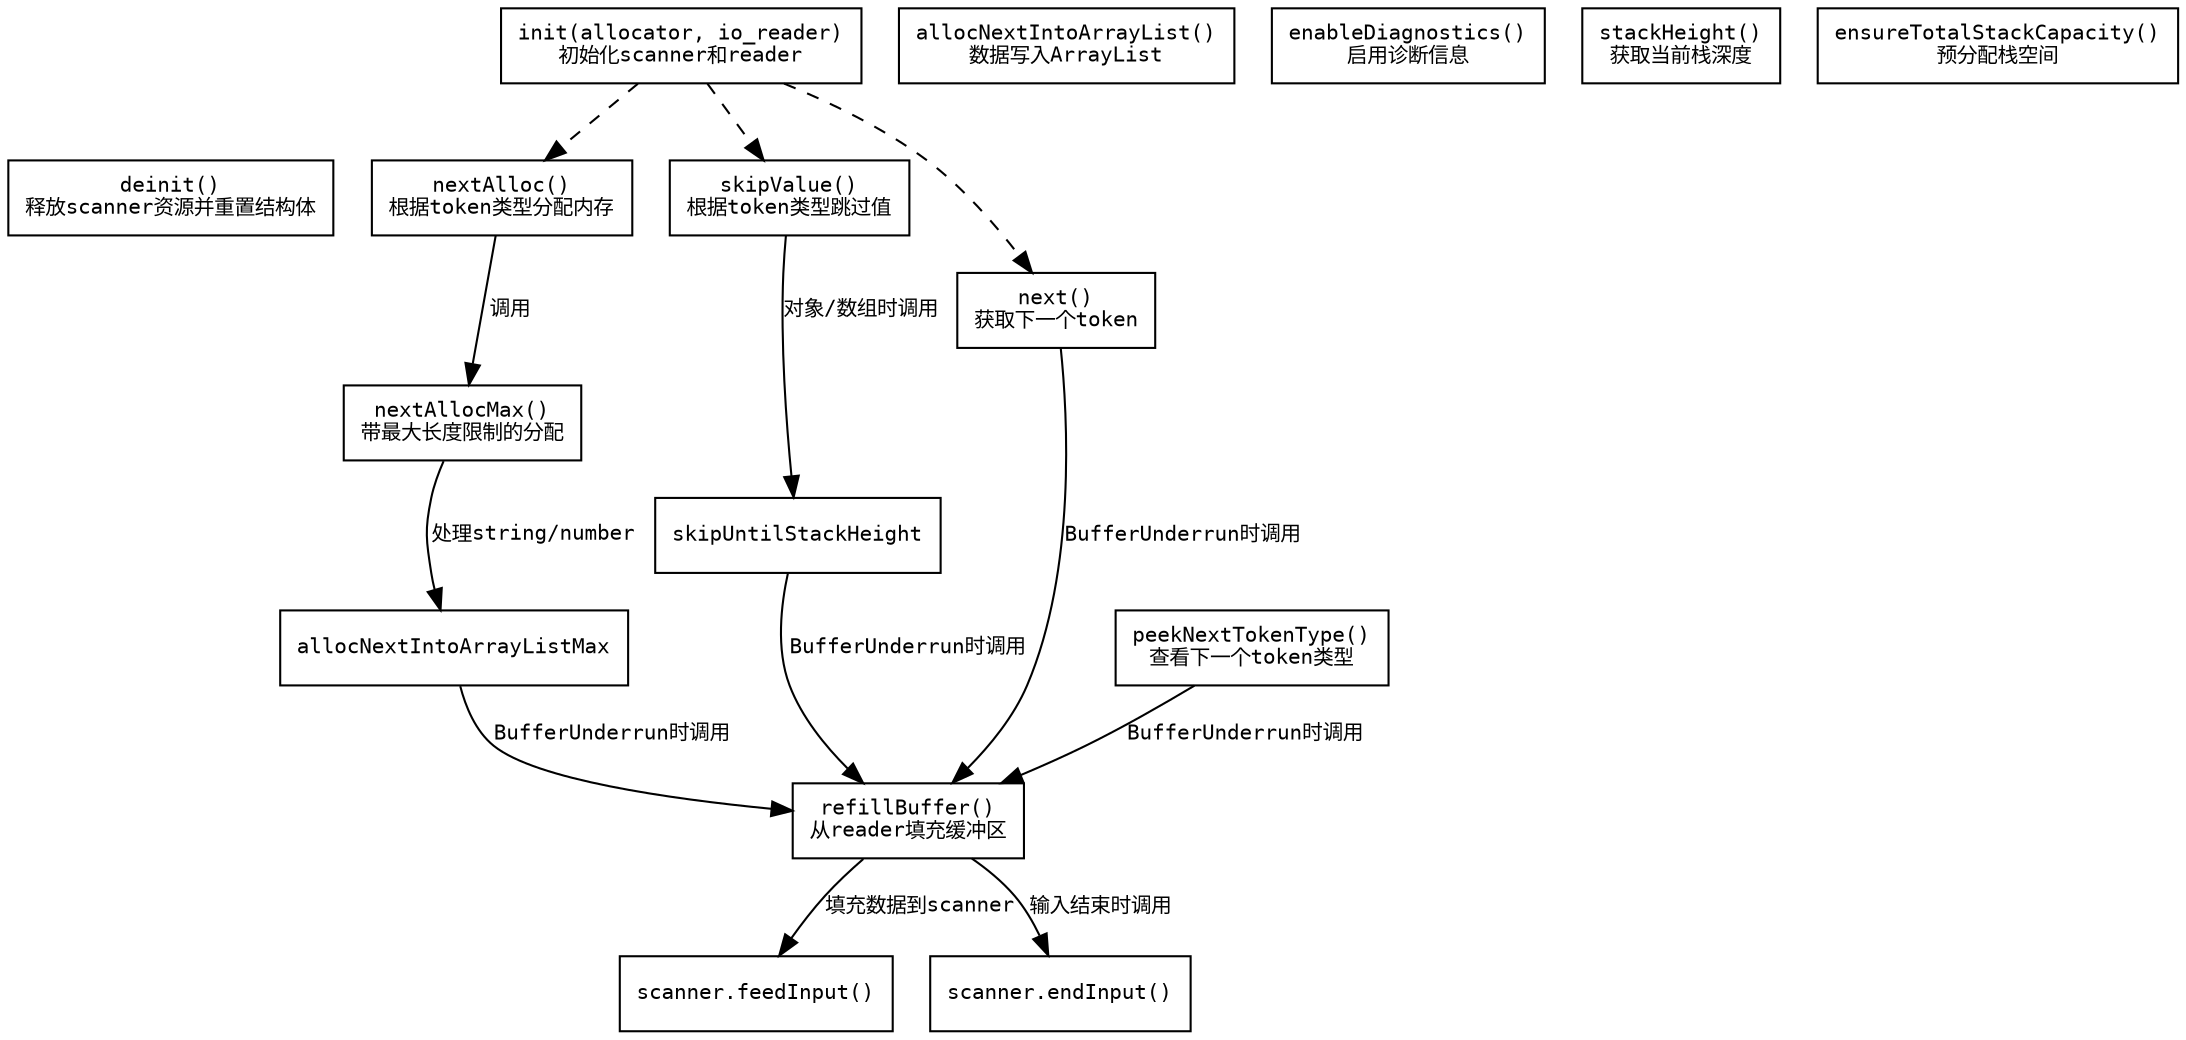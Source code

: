 
digraph {
    node [shape=rectangle, fontname="Courier", fontsize=10];
    edge [fontname="Courier", fontsize=10];

    // 初始化与销毁
    init [label="init(allocator, io_reader)\n初始化scanner和reader"];
    deinit [label="deinit()\n释放scanner资源并重置结构体"];
    init -> deinit [style=invis];

    // 核心流程
    nextAlloc [label="nextAlloc()\n根据token类型分配内存"];
    nextAllocMax [label="nextAllocMax()\n带最大长度限制的分配"];
    allocNextIntoArrayList [label="allocNextIntoArrayList()\n数据写入ArrayList"];
    refillBuffer [label="refillBuffer()\n从reader填充缓冲区"];

    // 方法调用关系
    nextAlloc -> nextAllocMax [label="调用"];
    nextAllocMax -> allocNextIntoArrayListMax [label="处理string/number"];
    allocNextIntoArrayListMax -> refillBuffer [label="BufferUnderrun时调用"];

    // 跳过逻辑
    skipValue [label="skipValue()\n根据token类型跳过值"];
    skipValue -> skipUntilStackHeight [label="对象/数组时调用"];
    skipUntilStackHeight -> refillBuffer [label="BufferUnderrun时调用"];

    // 基础操作
    next [label="next()\n获取下一个token"];
    peekNextTokenType [label="peekNextTokenType()\n查看下一个token类型"];
    next -> refillBuffer [label="BufferUnderrun时调用"];
    peekNextTokenType -> refillBuffer [label="BufferUnderrun时调用"];

    // 状态管理
    enableDiagnostics [label="enableDiagnostics()\n启用诊断信息"];
    stackHeight [label="stackHeight()\n获取当前栈深度"];
    ensureTotalStackCapacity [label="ensureTotalStackCapacity()\n预分配栈空间"];

    // 连接初始化到核心流程
    init -> nextAlloc [style=dashed];
    init -> skipValue [style=dashed];
    init -> next [style=dashed];

    // 错误处理公共路径
    refillBuffer -> scanner_feed [label="填充数据到scanner"];
    scanner_feed [label="scanner.feedInput()"];
    scanner_end [label="scanner.endInput()"];
    refillBuffer -> scanner_end [label="输入结束时调用"];
}
